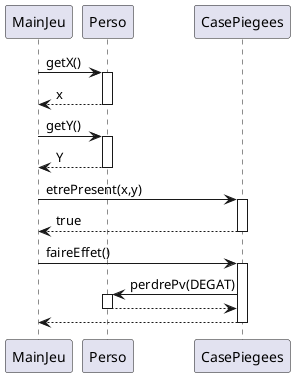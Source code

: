 @startuml
'https://plantuml.com/sequence-diagram

MainJeu -> Perso : getX()
activate Perso
Perso --> MainJeu : x
deactivate Perso

MainJeu -> Perso : getY()
activate Perso
Perso --> MainJeu : Y
deactivate Perso

MainJeu -> CasePiegees : etrePresent(x,y)
activate CasePiegees
CasePiegees --> MainJeu : true
deactivate CasePiegees


MainJeu -> CasePiegees : faireEffet()
activate CasePiegees
CasePiegees ->Perso : perdrePv(DEGAT)
activate Perso
Perso --> CasePiegees
deactivate Perso
CasePiegees -->MainJeu
deactivate CasePiegees
@enduml